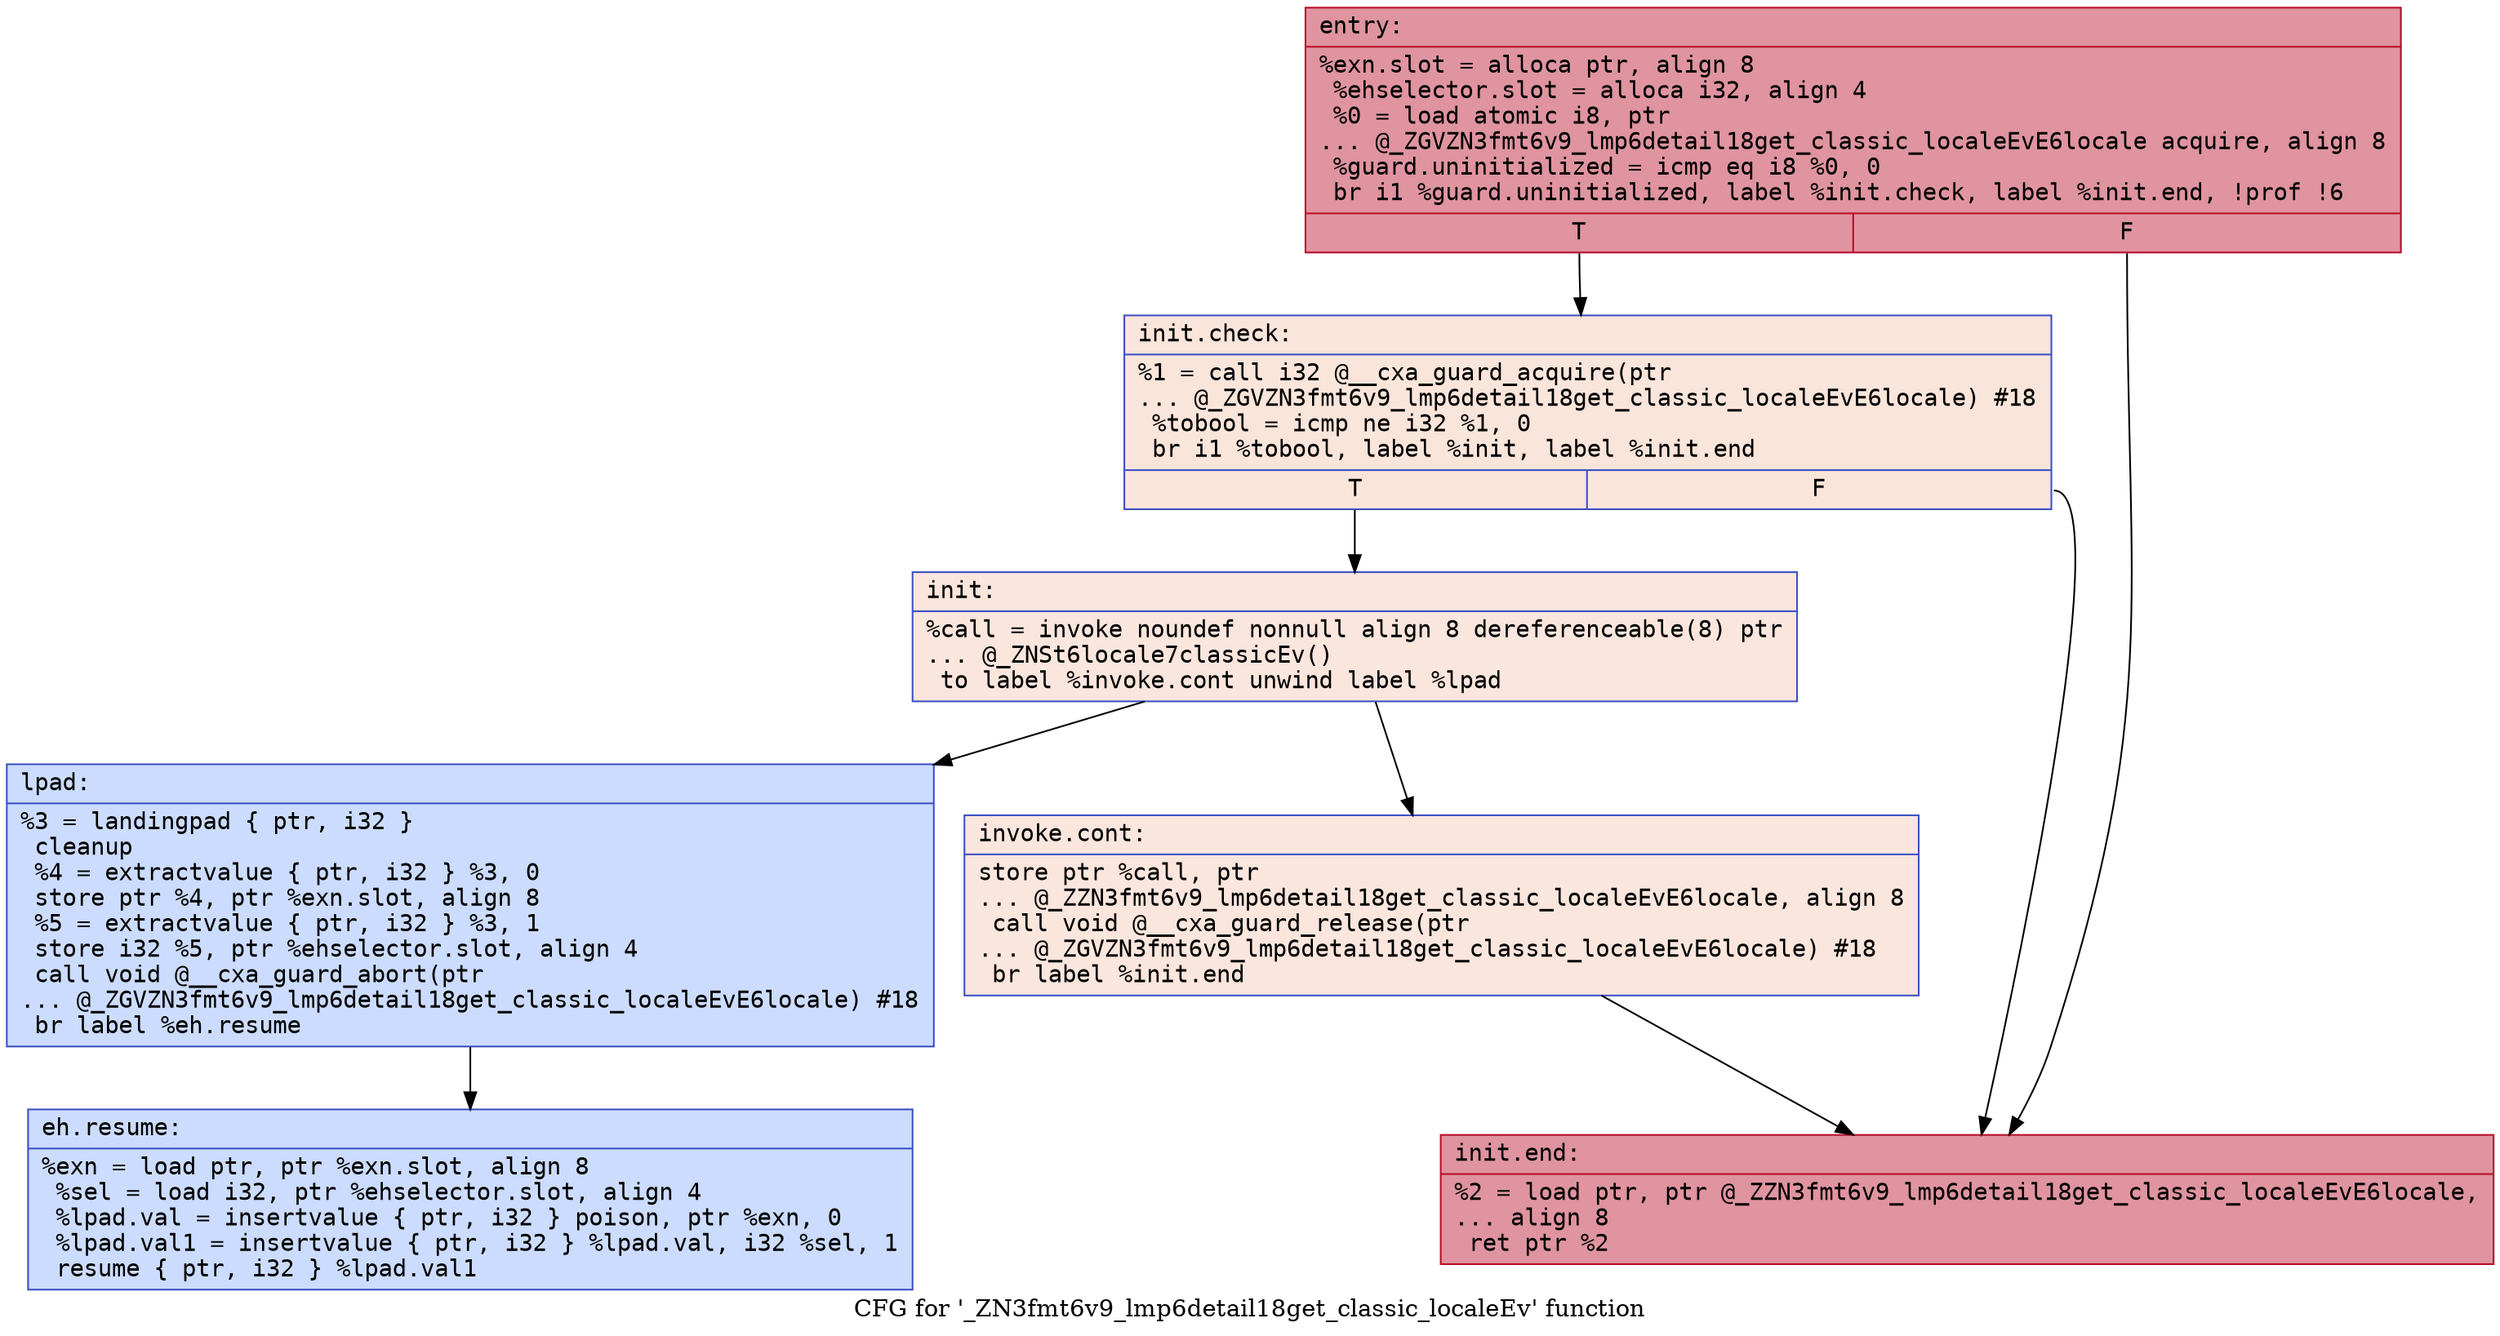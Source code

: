 digraph "CFG for '_ZN3fmt6v9_lmp6detail18get_classic_localeEv' function" {
	label="CFG for '_ZN3fmt6v9_lmp6detail18get_classic_localeEv' function";

	Node0x55841691c930 [shape=record,color="#b70d28ff", style=filled, fillcolor="#b70d2870" fontname="Courier",label="{entry:\l|  %exn.slot = alloca ptr, align 8\l  %ehselector.slot = alloca i32, align 4\l  %0 = load atomic i8, ptr\l... @_ZGVZN3fmt6v9_lmp6detail18get_classic_localeEvE6locale acquire, align 8\l  %guard.uninitialized = icmp eq i8 %0, 0\l  br i1 %guard.uninitialized, label %init.check, label %init.end, !prof !6\l|{<s0>T|<s1>F}}"];
	Node0x55841691c930:s0 -> Node0x55841691cc60[tooltip="entry -> init.check\nProbability 0.00%" ];
	Node0x55841691c930:s1 -> Node0x55841691ccb0[tooltip="entry -> init.end\nProbability 100.00%" ];
	Node0x55841691cc60 [shape=record,color="#3d50c3ff", style=filled, fillcolor="#f4c5ad70" fontname="Courier",label="{init.check:\l|  %1 = call i32 @__cxa_guard_acquire(ptr\l... @_ZGVZN3fmt6v9_lmp6detail18get_classic_localeEvE6locale) #18\l  %tobool = icmp ne i32 %1, 0\l  br i1 %tobool, label %init, label %init.end\l|{<s0>T|<s1>F}}"];
	Node0x55841691cc60:s0 -> Node0x55841691d0e0[tooltip="init.check -> init\nProbability 62.50%" ];
	Node0x55841691cc60:s1 -> Node0x55841691ccb0[tooltip="init.check -> init.end\nProbability 37.50%" ];
	Node0x55841691d0e0 [shape=record,color="#3d50c3ff", style=filled, fillcolor="#f3c7b170" fontname="Courier",label="{init:\l|  %call = invoke noundef nonnull align 8 dereferenceable(8) ptr\l... @_ZNSt6locale7classicEv()\l          to label %invoke.cont unwind label %lpad\l}"];
	Node0x55841691d0e0 -> Node0x55841691d200[tooltip="init -> invoke.cont\nProbability 100.00%" ];
	Node0x55841691d0e0 -> Node0x55841691d280[tooltip="init -> lpad\nProbability 0.00%" ];
	Node0x55841691d200 [shape=record,color="#3d50c3ff", style=filled, fillcolor="#f3c7b170" fontname="Courier",label="{invoke.cont:\l|  store ptr %call, ptr\l... @_ZZN3fmt6v9_lmp6detail18get_classic_localeEvE6locale, align 8\l  call void @__cxa_guard_release(ptr\l... @_ZGVZN3fmt6v9_lmp6detail18get_classic_localeEvE6locale) #18\l  br label %init.end\l}"];
	Node0x55841691d200 -> Node0x55841691ccb0[tooltip="invoke.cont -> init.end\nProbability 100.00%" ];
	Node0x55841691ccb0 [shape=record,color="#b70d28ff", style=filled, fillcolor="#b70d2870" fontname="Courier",label="{init.end:\l|  %2 = load ptr, ptr @_ZZN3fmt6v9_lmp6detail18get_classic_localeEvE6locale,\l... align 8\l  ret ptr %2\l}"];
	Node0x55841691d280 [shape=record,color="#3d50c3ff", style=filled, fillcolor="#8caffe70" fontname="Courier",label="{lpad:\l|  %3 = landingpad \{ ptr, i32 \}\l          cleanup\l  %4 = extractvalue \{ ptr, i32 \} %3, 0\l  store ptr %4, ptr %exn.slot, align 8\l  %5 = extractvalue \{ ptr, i32 \} %3, 1\l  store i32 %5, ptr %ehselector.slot, align 4\l  call void @__cxa_guard_abort(ptr\l... @_ZGVZN3fmt6v9_lmp6detail18get_classic_localeEvE6locale) #18\l  br label %eh.resume\l}"];
	Node0x55841691d280 -> Node0x55841691dcc0[tooltip="lpad -> eh.resume\nProbability 100.00%" ];
	Node0x55841691dcc0 [shape=record,color="#3d50c3ff", style=filled, fillcolor="#8caffe70" fontname="Courier",label="{eh.resume:\l|  %exn = load ptr, ptr %exn.slot, align 8\l  %sel = load i32, ptr %ehselector.slot, align 4\l  %lpad.val = insertvalue \{ ptr, i32 \} poison, ptr %exn, 0\l  %lpad.val1 = insertvalue \{ ptr, i32 \} %lpad.val, i32 %sel, 1\l  resume \{ ptr, i32 \} %lpad.val1\l}"];
}
